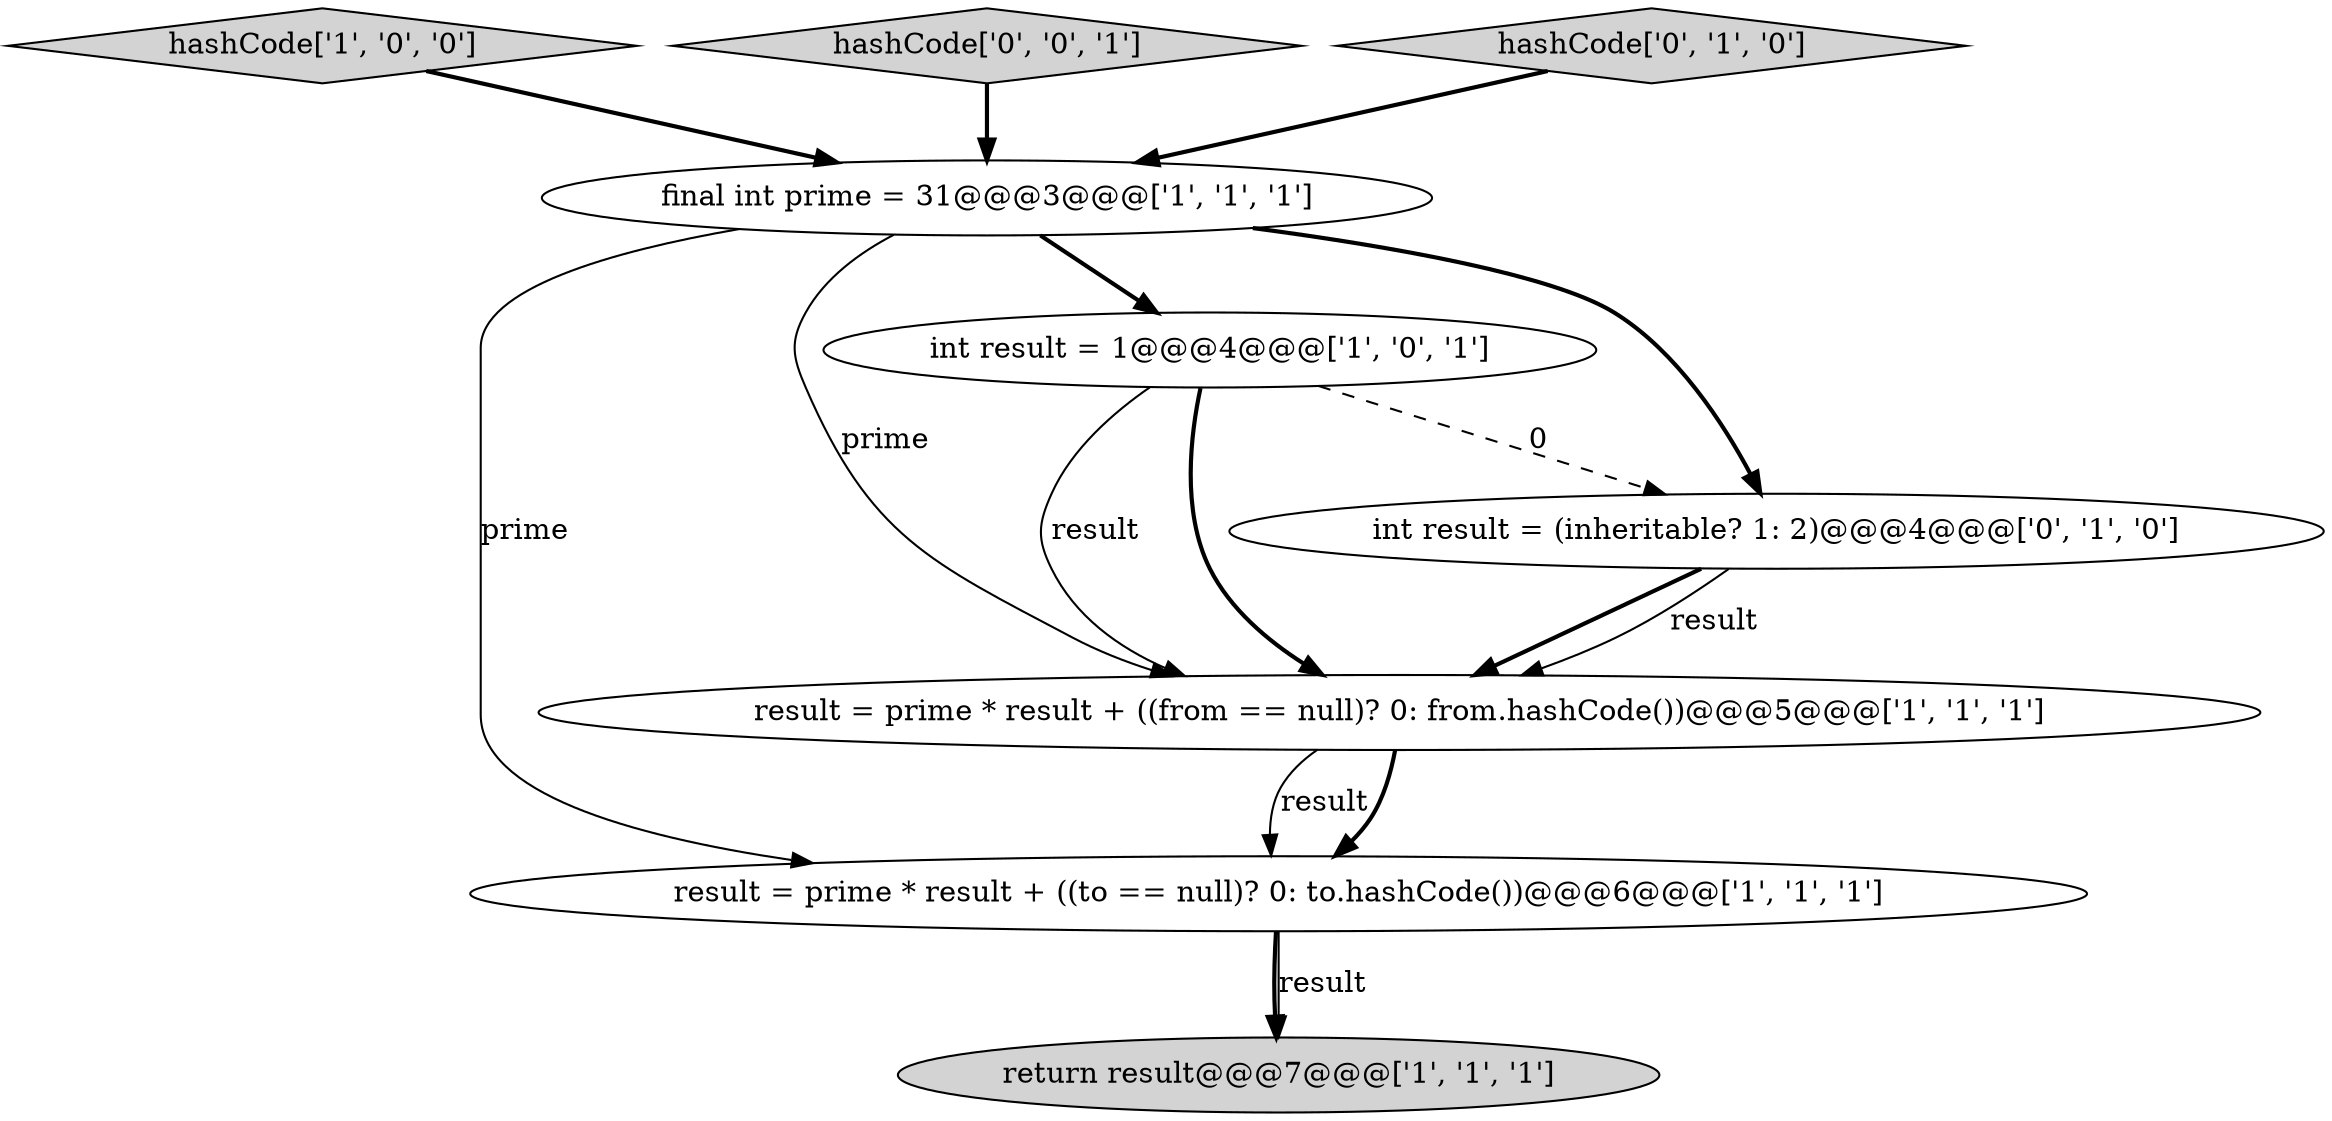 digraph {
4 [style = filled, label = "final int prime = 31@@@3@@@['1', '1', '1']", fillcolor = white, shape = ellipse image = "AAA0AAABBB1BBB"];
3 [style = filled, label = "hashCode['1', '0', '0']", fillcolor = lightgray, shape = diamond image = "AAA0AAABBB1BBB"];
8 [style = filled, label = "hashCode['0', '0', '1']", fillcolor = lightgray, shape = diamond image = "AAA0AAABBB3BBB"];
2 [style = filled, label = "return result@@@7@@@['1', '1', '1']", fillcolor = lightgray, shape = ellipse image = "AAA0AAABBB1BBB"];
7 [style = filled, label = "hashCode['0', '1', '0']", fillcolor = lightgray, shape = diamond image = "AAA0AAABBB2BBB"];
1 [style = filled, label = "result = prime * result + ((from == null)? 0: from.hashCode())@@@5@@@['1', '1', '1']", fillcolor = white, shape = ellipse image = "AAA0AAABBB1BBB"];
0 [style = filled, label = "int result = 1@@@4@@@['1', '0', '1']", fillcolor = white, shape = ellipse image = "AAA0AAABBB1BBB"];
5 [style = filled, label = "result = prime * result + ((to == null)? 0: to.hashCode())@@@6@@@['1', '1', '1']", fillcolor = white, shape = ellipse image = "AAA0AAABBB1BBB"];
6 [style = filled, label = "int result = (inheritable? 1: 2)@@@4@@@['0', '1', '0']", fillcolor = white, shape = ellipse image = "AAA1AAABBB2BBB"];
5->2 [style = bold, label=""];
5->2 [style = solid, label="result"];
4->6 [style = bold, label=""];
4->5 [style = solid, label="prime"];
7->4 [style = bold, label=""];
6->1 [style = bold, label=""];
8->4 [style = bold, label=""];
0->1 [style = solid, label="result"];
3->4 [style = bold, label=""];
0->1 [style = bold, label=""];
4->1 [style = solid, label="prime"];
4->0 [style = bold, label=""];
6->1 [style = solid, label="result"];
1->5 [style = solid, label="result"];
1->5 [style = bold, label=""];
0->6 [style = dashed, label="0"];
}
